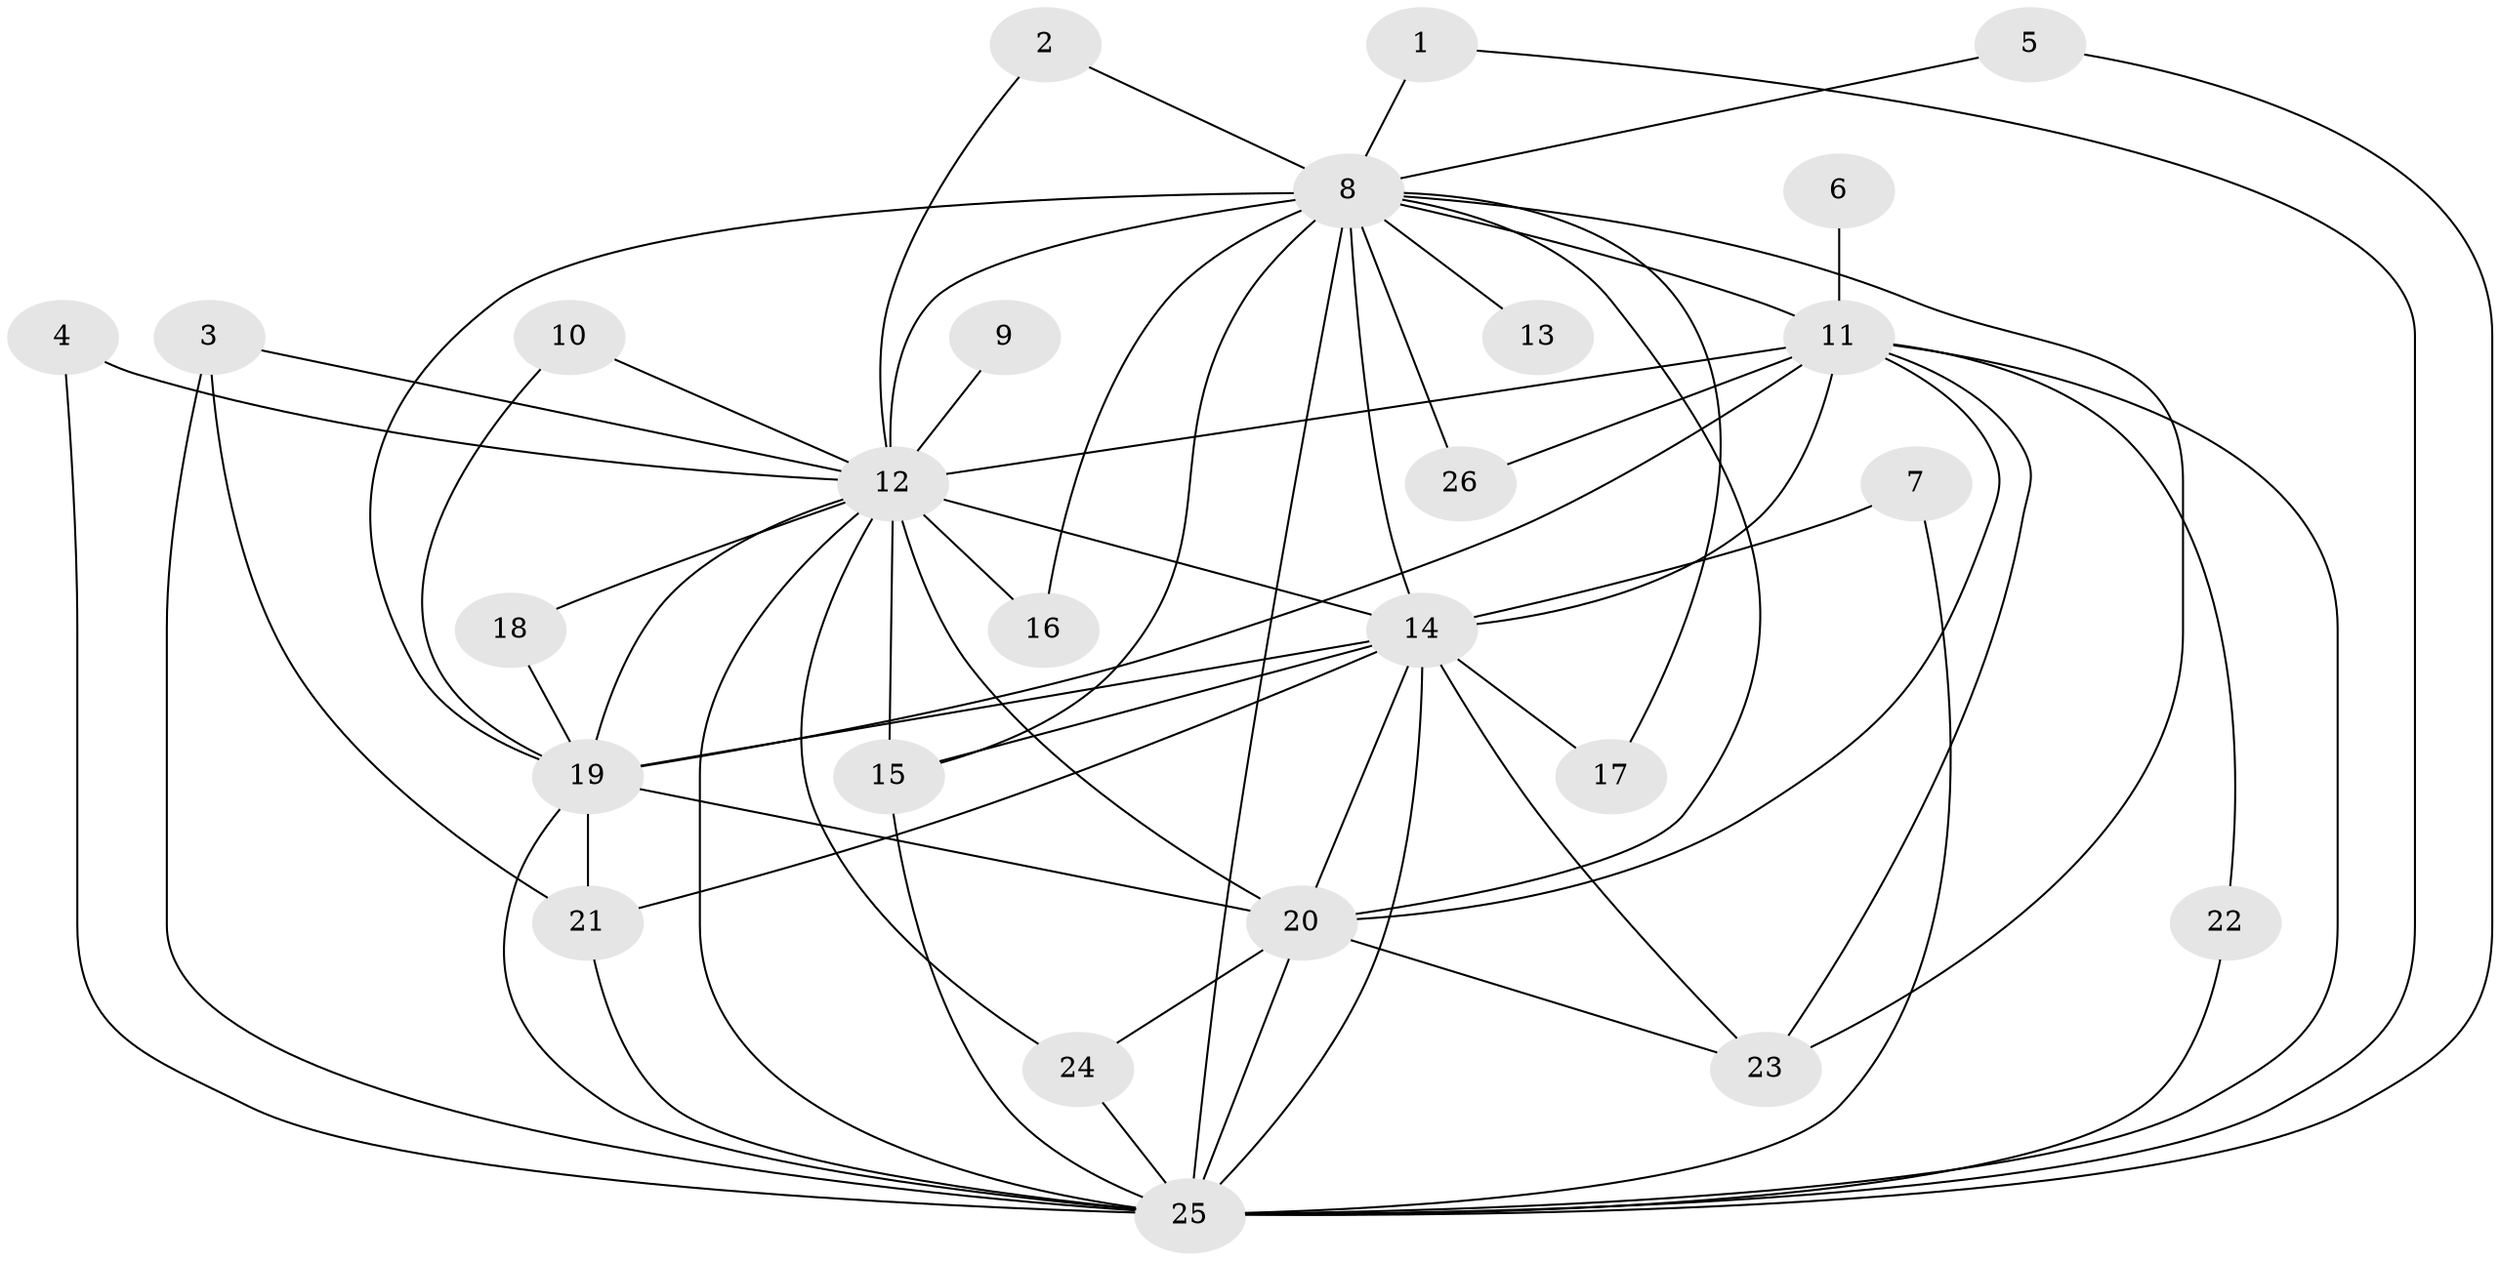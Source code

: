 // original degree distribution, {14: 0.038461538461538464, 16: 0.038461538461538464, 19: 0.019230769230769232, 13: 0.019230769230769232, 15: 0.038461538461538464, 23: 0.019230769230769232, 12: 0.019230769230769232, 4: 0.057692307692307696, 2: 0.5384615384615384, 3: 0.21153846153846154}
// Generated by graph-tools (version 1.1) at 2025/49/03/09/25 03:49:41]
// undirected, 26 vertices, 63 edges
graph export_dot {
graph [start="1"]
  node [color=gray90,style=filled];
  1;
  2;
  3;
  4;
  5;
  6;
  7;
  8;
  9;
  10;
  11;
  12;
  13;
  14;
  15;
  16;
  17;
  18;
  19;
  20;
  21;
  22;
  23;
  24;
  25;
  26;
  1 -- 8 [weight=1.0];
  1 -- 25 [weight=1.0];
  2 -- 8 [weight=1.0];
  2 -- 12 [weight=1.0];
  3 -- 12 [weight=1.0];
  3 -- 21 [weight=1.0];
  3 -- 25 [weight=1.0];
  4 -- 12 [weight=1.0];
  4 -- 25 [weight=1.0];
  5 -- 8 [weight=1.0];
  5 -- 25 [weight=1.0];
  6 -- 11 [weight=1.0];
  7 -- 14 [weight=1.0];
  7 -- 25 [weight=1.0];
  8 -- 11 [weight=3.0];
  8 -- 12 [weight=4.0];
  8 -- 13 [weight=2.0];
  8 -- 14 [weight=2.0];
  8 -- 15 [weight=1.0];
  8 -- 16 [weight=1.0];
  8 -- 17 [weight=1.0];
  8 -- 19 [weight=2.0];
  8 -- 20 [weight=2.0];
  8 -- 23 [weight=1.0];
  8 -- 25 [weight=4.0];
  8 -- 26 [weight=1.0];
  9 -- 12 [weight=2.0];
  10 -- 12 [weight=1.0];
  10 -- 19 [weight=1.0];
  11 -- 12 [weight=4.0];
  11 -- 14 [weight=1.0];
  11 -- 19 [weight=2.0];
  11 -- 20 [weight=1.0];
  11 -- 22 [weight=1.0];
  11 -- 23 [weight=1.0];
  11 -- 25 [weight=2.0];
  11 -- 26 [weight=1.0];
  12 -- 14 [weight=2.0];
  12 -- 15 [weight=1.0];
  12 -- 16 [weight=1.0];
  12 -- 18 [weight=1.0];
  12 -- 19 [weight=2.0];
  12 -- 20 [weight=3.0];
  12 -- 24 [weight=1.0];
  12 -- 25 [weight=5.0];
  14 -- 15 [weight=1.0];
  14 -- 17 [weight=1.0];
  14 -- 19 [weight=1.0];
  14 -- 20 [weight=1.0];
  14 -- 21 [weight=1.0];
  14 -- 23 [weight=1.0];
  14 -- 25 [weight=3.0];
  15 -- 25 [weight=1.0];
  18 -- 19 [weight=1.0];
  19 -- 20 [weight=2.0];
  19 -- 21 [weight=1.0];
  19 -- 25 [weight=2.0];
  20 -- 23 [weight=1.0];
  20 -- 24 [weight=1.0];
  20 -- 25 [weight=2.0];
  21 -- 25 [weight=1.0];
  22 -- 25 [weight=1.0];
  24 -- 25 [weight=1.0];
}
